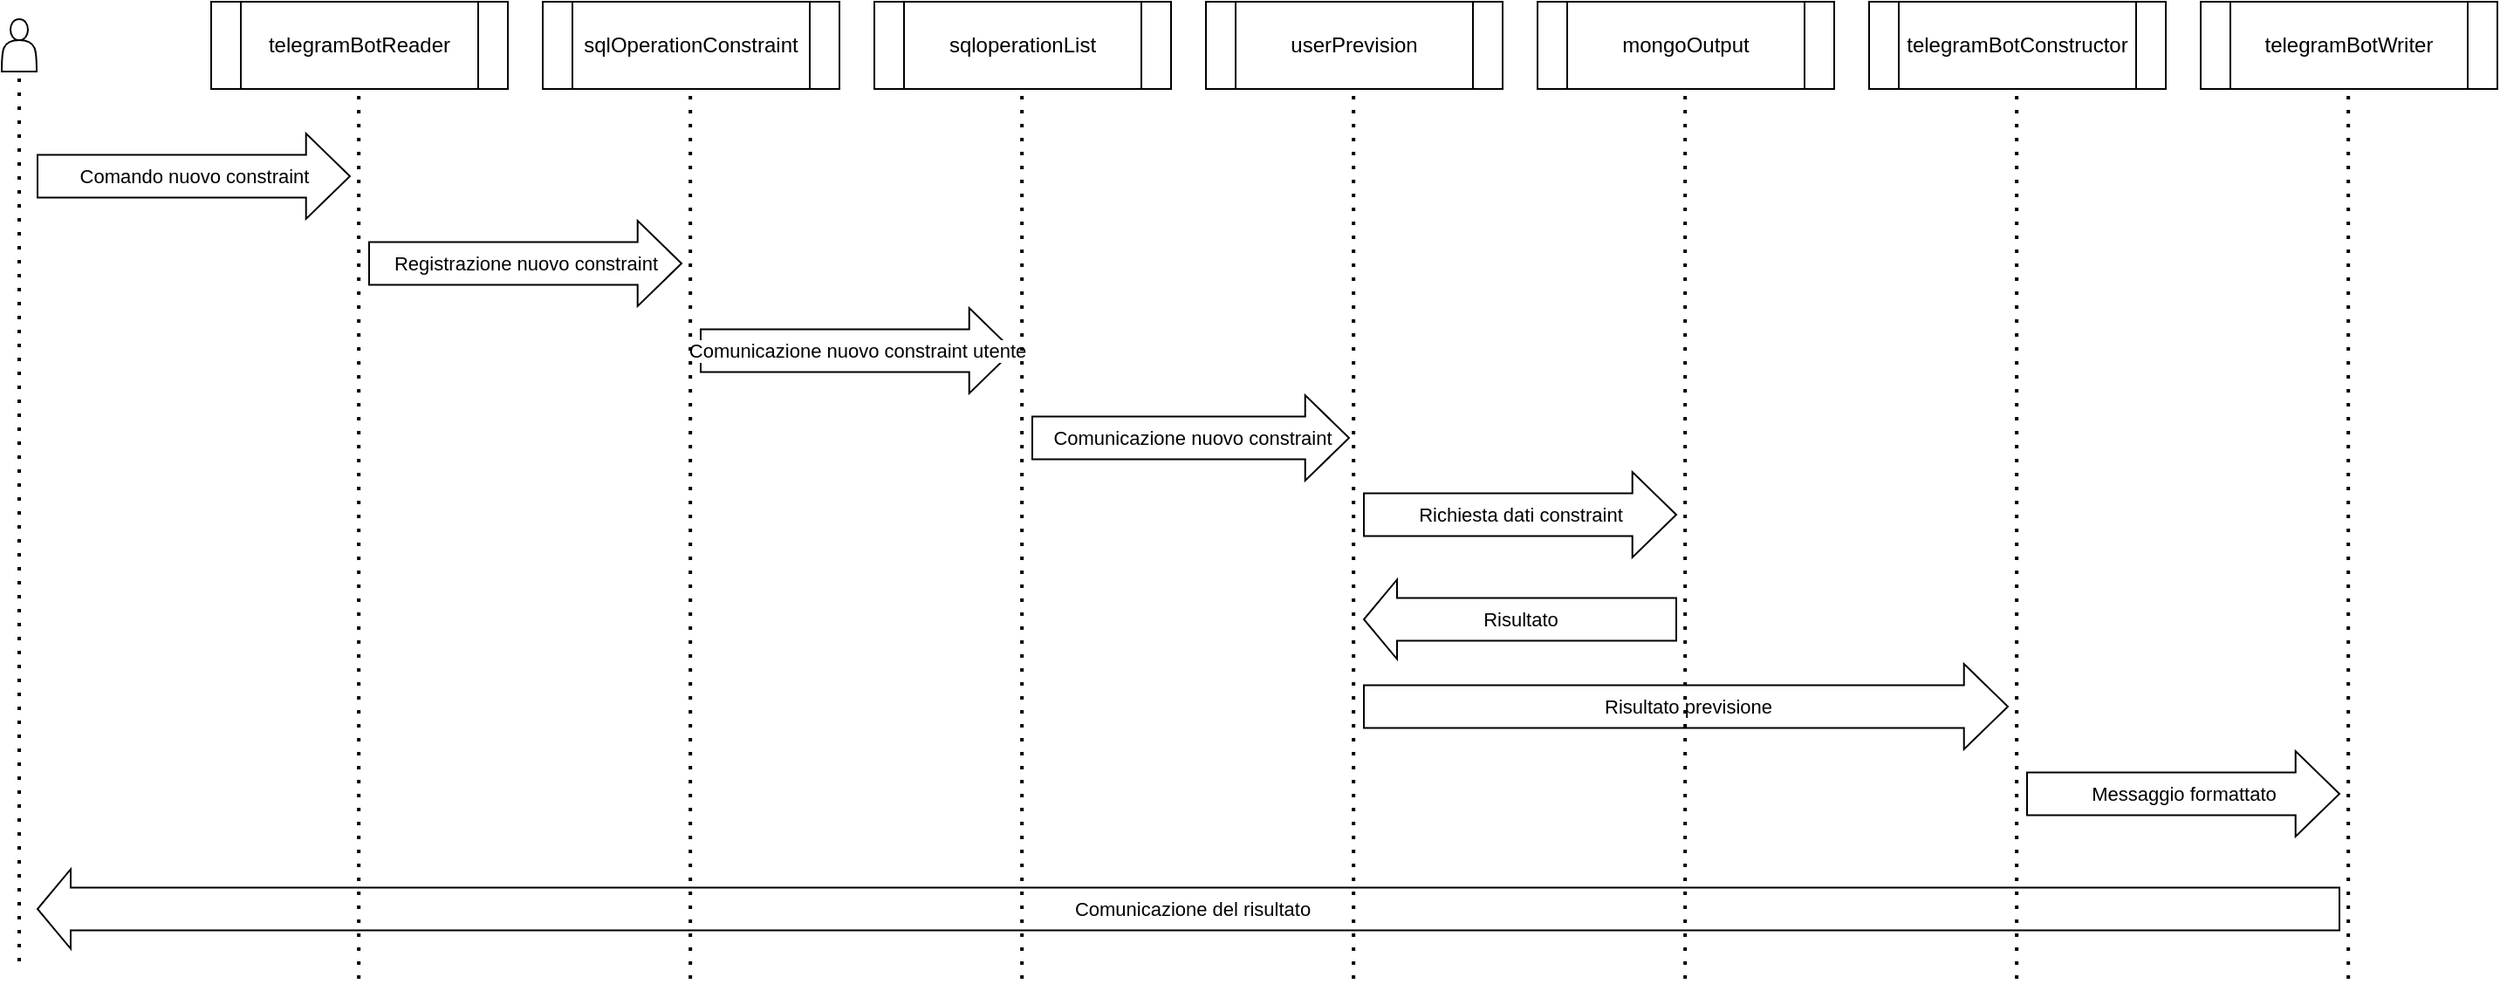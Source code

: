 <mxfile version="22.1.2" type="device">
  <diagram name="Pagina-1" id="RSHBfIMpOffrro7l3Vwa">
    <mxGraphModel dx="1195" dy="703" grid="1" gridSize="10" guides="1" tooltips="1" connect="1" arrows="1" fold="1" page="1" pageScale="1" pageWidth="1654" pageHeight="1169" math="0" shadow="0">
      <root>
        <mxCell id="0" />
        <mxCell id="1" parent="0" />
        <mxCell id="ah_cLngfnBNbMHacUlx5-1" value="telegramBotReader" style="shape=process;whiteSpace=wrap;html=1;backgroundOutline=1;" parent="1" vertex="1">
          <mxGeometry x="160" y="50" width="170" height="50" as="geometry" />
        </mxCell>
        <mxCell id="ah_cLngfnBNbMHacUlx5-2" value="sqlOperationConstraint" style="shape=process;whiteSpace=wrap;html=1;backgroundOutline=1;" parent="1" vertex="1">
          <mxGeometry x="350" y="50" width="170" height="50" as="geometry" />
        </mxCell>
        <mxCell id="ah_cLngfnBNbMHacUlx5-4" value="sqloperationList" style="shape=process;whiteSpace=wrap;html=1;backgroundOutline=1;" parent="1" vertex="1">
          <mxGeometry x="540" y="50" width="170" height="50" as="geometry" />
        </mxCell>
        <mxCell id="ah_cLngfnBNbMHacUlx5-5" value="mongoOutput" style="shape=process;whiteSpace=wrap;html=1;backgroundOutline=1;" parent="1" vertex="1">
          <mxGeometry x="920" y="50" width="170" height="50" as="geometry" />
        </mxCell>
        <mxCell id="ah_cLngfnBNbMHacUlx5-11" value="telegramBotConstructor" style="shape=process;whiteSpace=wrap;html=1;backgroundOutline=1;" parent="1" vertex="1">
          <mxGeometry x="1110" y="50" width="170" height="50" as="geometry" />
        </mxCell>
        <mxCell id="ah_cLngfnBNbMHacUlx5-14" value="" style="shape=actor;whiteSpace=wrap;html=1;" parent="1" vertex="1">
          <mxGeometry x="40" y="60" width="20" height="30" as="geometry" />
        </mxCell>
        <mxCell id="ah_cLngfnBNbMHacUlx5-19" value="" style="endArrow=none;dashed=1;html=1;dashPattern=1 3;strokeWidth=2;rounded=0;entryX=0.5;entryY=1;entryDx=0;entryDy=0;" parent="1" edge="1">
          <mxGeometry width="50" height="50" relative="1" as="geometry">
            <mxPoint x="50" y="600" as="sourcePoint" />
            <mxPoint x="50" y="90" as="targetPoint" />
          </mxGeometry>
        </mxCell>
        <mxCell id="ah_cLngfnBNbMHacUlx5-20" value="" style="shape=flexArrow;endArrow=classic;html=1;rounded=0;endWidth=23.429;endSize=8.046;width=24.571;" parent="1" edge="1">
          <mxGeometry width="50" height="50" relative="1" as="geometry">
            <mxPoint x="250" y="200" as="sourcePoint" />
            <mxPoint x="430" y="200" as="targetPoint" />
          </mxGeometry>
        </mxCell>
        <mxCell id="ah_cLngfnBNbMHacUlx5-26" value="Text" style="edgeLabel;html=1;align=center;verticalAlign=middle;resizable=0;points=[];" parent="ah_cLngfnBNbMHacUlx5-20" vertex="1" connectable="0">
          <mxGeometry x="0.071" y="-1" relative="1" as="geometry">
            <mxPoint x="-7" as="offset" />
          </mxGeometry>
        </mxCell>
        <mxCell id="ah_cLngfnBNbMHacUlx5-27" value="Registrazione nuovo constraint" style="edgeLabel;html=1;align=center;verticalAlign=middle;resizable=0;points=[];" parent="ah_cLngfnBNbMHacUlx5-20" vertex="1" connectable="0">
          <mxGeometry x="0.002" relative="1" as="geometry">
            <mxPoint as="offset" />
          </mxGeometry>
        </mxCell>
        <mxCell id="ah_cLngfnBNbMHacUlx5-31" value="" style="shape=flexArrow;endArrow=classic;html=1;rounded=0;endWidth=23.429;endSize=8.046;width=24.571;" parent="1" edge="1">
          <mxGeometry width="50" height="50" relative="1" as="geometry">
            <mxPoint x="440" y="250" as="sourcePoint" />
            <mxPoint x="620" y="250" as="targetPoint" />
          </mxGeometry>
        </mxCell>
        <mxCell id="ah_cLngfnBNbMHacUlx5-32" value="Text" style="edgeLabel;html=1;align=center;verticalAlign=middle;resizable=0;points=[];" parent="ah_cLngfnBNbMHacUlx5-31" vertex="1" connectable="0">
          <mxGeometry x="0.071" y="-1" relative="1" as="geometry">
            <mxPoint x="-7" as="offset" />
          </mxGeometry>
        </mxCell>
        <mxCell id="ah_cLngfnBNbMHacUlx5-33" value="Comunicazione nuovo constraint utente" style="edgeLabel;html=1;align=center;verticalAlign=middle;resizable=0;points=[];" parent="ah_cLngfnBNbMHacUlx5-31" vertex="1" connectable="0">
          <mxGeometry x="0.002" relative="1" as="geometry">
            <mxPoint as="offset" />
          </mxGeometry>
        </mxCell>
        <mxCell id="ah_cLngfnBNbMHacUlx5-37" value="userPrevision" style="shape=process;whiteSpace=wrap;html=1;backgroundOutline=1;" parent="1" vertex="1">
          <mxGeometry x="730" y="50" width="170" height="50" as="geometry" />
        </mxCell>
        <mxCell id="ah_cLngfnBNbMHacUlx5-42" value="" style="shape=flexArrow;endArrow=classic;html=1;rounded=0;endWidth=23.429;endSize=8.046;width=24.571;" parent="1" edge="1">
          <mxGeometry width="50" height="50" relative="1" as="geometry">
            <mxPoint x="630" y="300" as="sourcePoint" />
            <mxPoint x="812.5" y="300" as="targetPoint" />
          </mxGeometry>
        </mxCell>
        <mxCell id="ah_cLngfnBNbMHacUlx5-43" value="Text" style="edgeLabel;html=1;align=center;verticalAlign=middle;resizable=0;points=[];" parent="ah_cLngfnBNbMHacUlx5-42" vertex="1" connectable="0">
          <mxGeometry x="0.071" y="-1" relative="1" as="geometry">
            <mxPoint x="-7" as="offset" />
          </mxGeometry>
        </mxCell>
        <mxCell id="ah_cLngfnBNbMHacUlx5-44" value="Comunicazione nuovo constraint" style="edgeLabel;html=1;align=center;verticalAlign=middle;resizable=0;points=[];" parent="ah_cLngfnBNbMHacUlx5-42" vertex="1" connectable="0">
          <mxGeometry x="0.002" relative="1" as="geometry">
            <mxPoint as="offset" />
          </mxGeometry>
        </mxCell>
        <mxCell id="ah_cLngfnBNbMHacUlx5-45" value="" style="shape=flexArrow;endArrow=none;html=1;rounded=0;endWidth=23.429;endSize=8.046;width=24.571;startArrow=block;startFill=0;endFill=0;" parent="1" edge="1">
          <mxGeometry width="50" height="50" relative="1" as="geometry">
            <mxPoint x="60" y="570" as="sourcePoint" />
            <mxPoint x="1380" y="570" as="targetPoint" />
          </mxGeometry>
        </mxCell>
        <mxCell id="ah_cLngfnBNbMHacUlx5-46" value="Text" style="edgeLabel;html=1;align=center;verticalAlign=middle;resizable=0;points=[];" parent="ah_cLngfnBNbMHacUlx5-45" vertex="1" connectable="0">
          <mxGeometry x="0.071" y="-1" relative="1" as="geometry">
            <mxPoint x="-7" as="offset" />
          </mxGeometry>
        </mxCell>
        <mxCell id="ah_cLngfnBNbMHacUlx5-47" value="Comunicazione del risultato" style="edgeLabel;html=1;align=center;verticalAlign=middle;resizable=0;points=[];" parent="ah_cLngfnBNbMHacUlx5-45" vertex="1" connectable="0">
          <mxGeometry x="0.002" relative="1" as="geometry">
            <mxPoint as="offset" />
          </mxGeometry>
        </mxCell>
        <mxCell id="ah_cLngfnBNbMHacUlx5-51" value="" style="shape=flexArrow;endArrow=classic;html=1;rounded=0;endWidth=23.429;endSize=8.046;width=24.571;" parent="1" edge="1">
          <mxGeometry width="50" height="50" relative="1" as="geometry">
            <mxPoint x="60" y="150" as="sourcePoint" />
            <mxPoint x="240" y="150" as="targetPoint" />
          </mxGeometry>
        </mxCell>
        <mxCell id="ah_cLngfnBNbMHacUlx5-52" value="Text" style="edgeLabel;html=1;align=center;verticalAlign=middle;resizable=0;points=[];" parent="ah_cLngfnBNbMHacUlx5-51" vertex="1" connectable="0">
          <mxGeometry x="0.071" y="-1" relative="1" as="geometry">
            <mxPoint x="-7" as="offset" />
          </mxGeometry>
        </mxCell>
        <mxCell id="ah_cLngfnBNbMHacUlx5-53" value="Comando nuovo constraint" style="edgeLabel;html=1;align=center;verticalAlign=middle;resizable=0;points=[];" parent="ah_cLngfnBNbMHacUlx5-51" vertex="1" connectable="0">
          <mxGeometry x="0.002" relative="1" as="geometry">
            <mxPoint as="offset" />
          </mxGeometry>
        </mxCell>
        <mxCell id="ah_cLngfnBNbMHacUlx5-54" value="" style="shape=flexArrow;endArrow=classic;html=1;rounded=0;endWidth=23.429;endSize=8.046;width=24.571;" parent="1" edge="1">
          <mxGeometry width="50" height="50" relative="1" as="geometry">
            <mxPoint x="820" y="454" as="sourcePoint" />
            <mxPoint x="1190" y="454" as="targetPoint" />
          </mxGeometry>
        </mxCell>
        <mxCell id="ah_cLngfnBNbMHacUlx5-55" value="Text" style="edgeLabel;html=1;align=center;verticalAlign=middle;resizable=0;points=[];" parent="ah_cLngfnBNbMHacUlx5-54" vertex="1" connectable="0">
          <mxGeometry x="0.071" y="-1" relative="1" as="geometry">
            <mxPoint x="-7" as="offset" />
          </mxGeometry>
        </mxCell>
        <mxCell id="ah_cLngfnBNbMHacUlx5-56" value="Risultato previsione" style="edgeLabel;html=1;align=center;verticalAlign=middle;resizable=0;points=[];" parent="ah_cLngfnBNbMHacUlx5-54" vertex="1" connectable="0">
          <mxGeometry x="0.002" relative="1" as="geometry">
            <mxPoint as="offset" />
          </mxGeometry>
        </mxCell>
        <mxCell id="LPKmBDdZ_OsliKgjNvAM-1" value="telegramBotWriter" style="shape=process;whiteSpace=wrap;html=1;backgroundOutline=1;" parent="1" vertex="1">
          <mxGeometry x="1300" y="50" width="170" height="50" as="geometry" />
        </mxCell>
        <mxCell id="LPKmBDdZ_OsliKgjNvAM-7" value="" style="shape=flexArrow;endArrow=classic;html=1;rounded=0;endWidth=23.429;endSize=8.046;width=24.571;" parent="1" edge="1">
          <mxGeometry width="50" height="50" relative="1" as="geometry">
            <mxPoint x="820" y="344" as="sourcePoint" />
            <mxPoint x="1000" y="344" as="targetPoint" />
          </mxGeometry>
        </mxCell>
        <mxCell id="LPKmBDdZ_OsliKgjNvAM-8" value="Text" style="edgeLabel;html=1;align=center;verticalAlign=middle;resizable=0;points=[];" parent="LPKmBDdZ_OsliKgjNvAM-7" vertex="1" connectable="0">
          <mxGeometry x="0.071" y="-1" relative="1" as="geometry">
            <mxPoint x="-7" as="offset" />
          </mxGeometry>
        </mxCell>
        <mxCell id="LPKmBDdZ_OsliKgjNvAM-9" value="Richiesta dati constraint" style="edgeLabel;html=1;align=center;verticalAlign=middle;resizable=0;points=[];" parent="LPKmBDdZ_OsliKgjNvAM-7" vertex="1" connectable="0">
          <mxGeometry x="0.002" relative="1" as="geometry">
            <mxPoint as="offset" />
          </mxGeometry>
        </mxCell>
        <mxCell id="LPKmBDdZ_OsliKgjNvAM-10" value="" style="shape=flexArrow;endArrow=none;html=1;rounded=0;endWidth=23.429;endSize=8.046;width=24.571;endFill=0;startArrow=block;" parent="1" edge="1">
          <mxGeometry width="50" height="50" relative="1" as="geometry">
            <mxPoint x="820" y="404" as="sourcePoint" />
            <mxPoint x="1000" y="404" as="targetPoint" />
          </mxGeometry>
        </mxCell>
        <mxCell id="LPKmBDdZ_OsliKgjNvAM-11" value="Text" style="edgeLabel;html=1;align=center;verticalAlign=middle;resizable=0;points=[];" parent="LPKmBDdZ_OsliKgjNvAM-10" vertex="1" connectable="0">
          <mxGeometry x="0.071" y="-1" relative="1" as="geometry">
            <mxPoint x="-7" as="offset" />
          </mxGeometry>
        </mxCell>
        <mxCell id="LPKmBDdZ_OsliKgjNvAM-12" value="Risultato" style="edgeLabel;html=1;align=center;verticalAlign=middle;resizable=0;points=[];" parent="LPKmBDdZ_OsliKgjNvAM-10" vertex="1" connectable="0">
          <mxGeometry x="0.002" relative="1" as="geometry">
            <mxPoint as="offset" />
          </mxGeometry>
        </mxCell>
        <mxCell id="LPKmBDdZ_OsliKgjNvAM-13" value="" style="shape=flexArrow;endArrow=classic;html=1;rounded=0;endWidth=23.429;endSize=8.046;width=24.571;" parent="1" edge="1">
          <mxGeometry width="50" height="50" relative="1" as="geometry">
            <mxPoint x="1200" y="504" as="sourcePoint" />
            <mxPoint x="1380" y="504" as="targetPoint" />
          </mxGeometry>
        </mxCell>
        <mxCell id="LPKmBDdZ_OsliKgjNvAM-14" value="Text" style="edgeLabel;html=1;align=center;verticalAlign=middle;resizable=0;points=[];" parent="LPKmBDdZ_OsliKgjNvAM-13" vertex="1" connectable="0">
          <mxGeometry x="0.071" y="-1" relative="1" as="geometry">
            <mxPoint x="-7" as="offset" />
          </mxGeometry>
        </mxCell>
        <mxCell id="LPKmBDdZ_OsliKgjNvAM-15" value="Messaggio formattato" style="edgeLabel;html=1;align=center;verticalAlign=middle;resizable=0;points=[];" parent="LPKmBDdZ_OsliKgjNvAM-13" vertex="1" connectable="0">
          <mxGeometry x="0.002" relative="1" as="geometry">
            <mxPoint as="offset" />
          </mxGeometry>
        </mxCell>
        <mxCell id="8_aRTlGbVYZrCTEkgpxg-1" value="" style="endArrow=none;dashed=1;html=1;dashPattern=1 3;strokeWidth=2;rounded=0;entryX=0.5;entryY=1;entryDx=0;entryDy=0;" edge="1" parent="1">
          <mxGeometry width="50" height="50" relative="1" as="geometry">
            <mxPoint x="244.58" y="610" as="sourcePoint" />
            <mxPoint x="244.58" y="100" as="targetPoint" />
          </mxGeometry>
        </mxCell>
        <mxCell id="8_aRTlGbVYZrCTEkgpxg-2" value="" style="endArrow=none;dashed=1;html=1;dashPattern=1 3;strokeWidth=2;rounded=0;entryX=0.5;entryY=1;entryDx=0;entryDy=0;" edge="1" parent="1">
          <mxGeometry width="50" height="50" relative="1" as="geometry">
            <mxPoint x="434.58" y="610" as="sourcePoint" />
            <mxPoint x="434.58" y="100" as="targetPoint" />
          </mxGeometry>
        </mxCell>
        <mxCell id="8_aRTlGbVYZrCTEkgpxg-3" value="" style="endArrow=none;dashed=1;html=1;dashPattern=1 3;strokeWidth=2;rounded=0;entryX=0.5;entryY=1;entryDx=0;entryDy=0;" edge="1" parent="1">
          <mxGeometry width="50" height="50" relative="1" as="geometry">
            <mxPoint x="624.58" y="610" as="sourcePoint" />
            <mxPoint x="624.58" y="100" as="targetPoint" />
          </mxGeometry>
        </mxCell>
        <mxCell id="8_aRTlGbVYZrCTEkgpxg-4" value="" style="endArrow=none;dashed=1;html=1;dashPattern=1 3;strokeWidth=2;rounded=0;entryX=0.5;entryY=1;entryDx=0;entryDy=0;" edge="1" parent="1">
          <mxGeometry width="50" height="50" relative="1" as="geometry">
            <mxPoint x="814.58" y="610" as="sourcePoint" />
            <mxPoint x="814.58" y="100" as="targetPoint" />
          </mxGeometry>
        </mxCell>
        <mxCell id="8_aRTlGbVYZrCTEkgpxg-6" value="" style="endArrow=none;dashed=1;html=1;dashPattern=1 3;strokeWidth=2;rounded=0;entryX=0.5;entryY=1;entryDx=0;entryDy=0;" edge="1" parent="1">
          <mxGeometry width="50" height="50" relative="1" as="geometry">
            <mxPoint x="1004.58" y="610" as="sourcePoint" />
            <mxPoint x="1004.58" y="100" as="targetPoint" />
          </mxGeometry>
        </mxCell>
        <mxCell id="8_aRTlGbVYZrCTEkgpxg-7" value="" style="endArrow=none;dashed=1;html=1;dashPattern=1 3;strokeWidth=2;rounded=0;entryX=0.5;entryY=1;entryDx=0;entryDy=0;" edge="1" parent="1">
          <mxGeometry width="50" height="50" relative="1" as="geometry">
            <mxPoint x="1194.58" y="610" as="sourcePoint" />
            <mxPoint x="1194.58" y="100" as="targetPoint" />
          </mxGeometry>
        </mxCell>
        <mxCell id="8_aRTlGbVYZrCTEkgpxg-8" value="" style="endArrow=none;dashed=1;html=1;dashPattern=1 3;strokeWidth=2;rounded=0;entryX=0.5;entryY=1;entryDx=0;entryDy=0;" edge="1" parent="1">
          <mxGeometry width="50" height="50" relative="1" as="geometry">
            <mxPoint x="1384.58" y="610" as="sourcePoint" />
            <mxPoint x="1384.58" y="100" as="targetPoint" />
          </mxGeometry>
        </mxCell>
      </root>
    </mxGraphModel>
  </diagram>
</mxfile>

